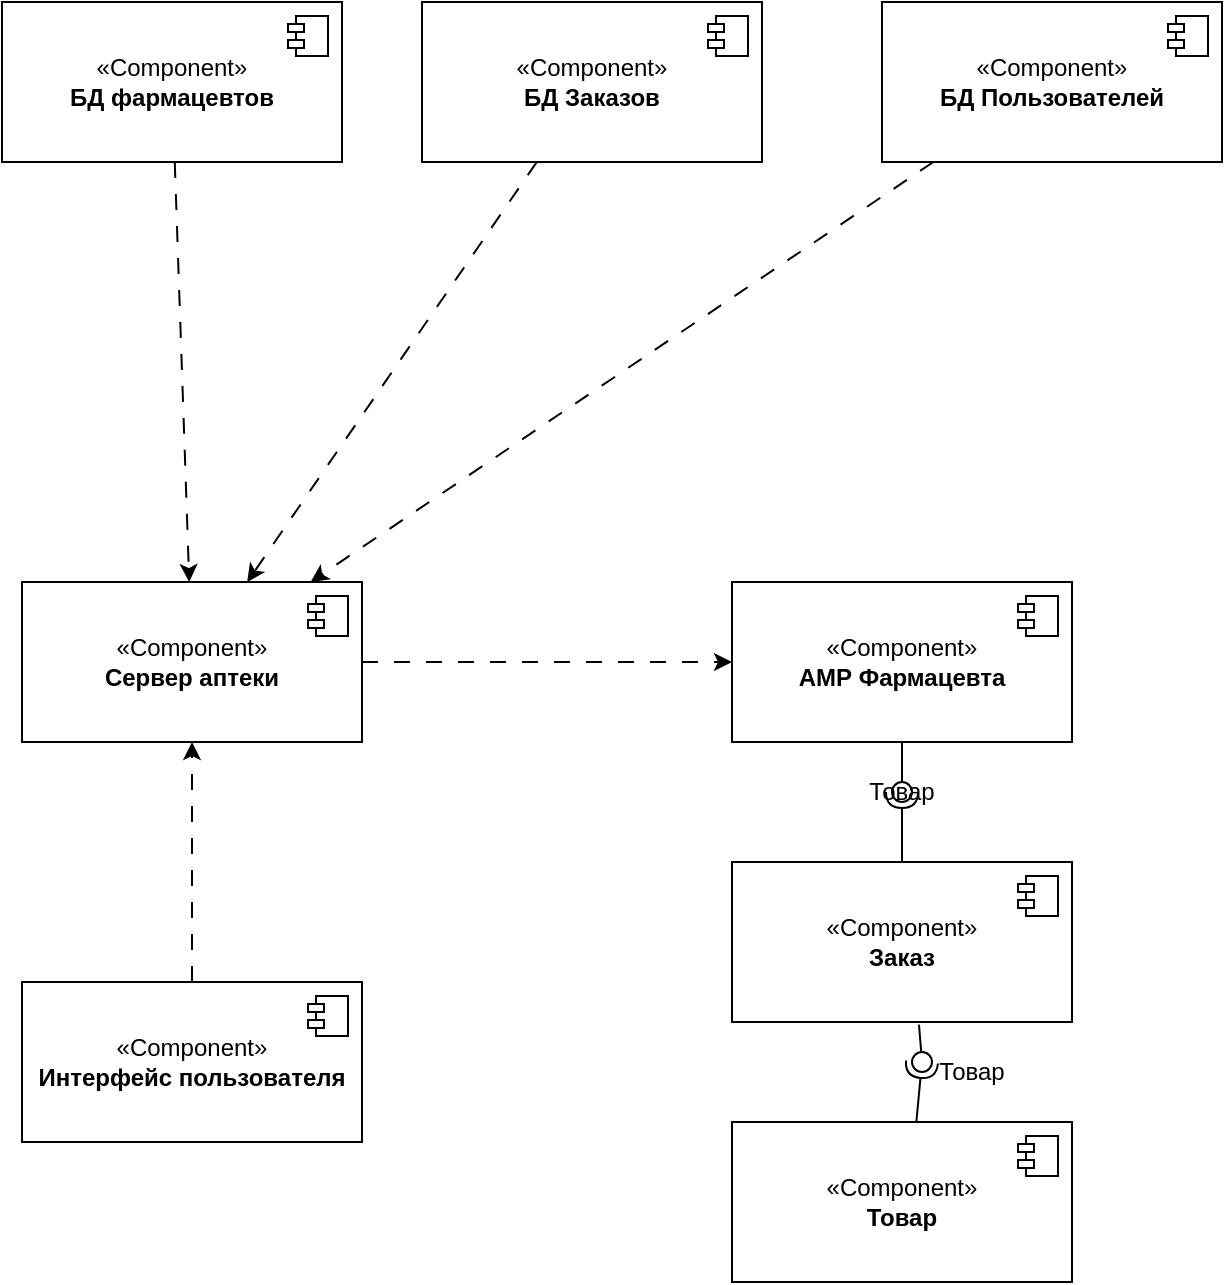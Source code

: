 <mxfile version="27.0.9">
  <diagram name="Page-1" id="0SZpv4x7O6mDty1r8Q1A">
    <mxGraphModel dx="693" dy="1256" grid="1" gridSize="10" guides="1" tooltips="1" connect="1" arrows="1" fold="1" page="1" pageScale="1" pageWidth="850" pageHeight="1100" math="0" shadow="0">
      <root>
        <mxCell id="0" />
        <mxCell id="1" parent="0" />
        <mxCell id="e-KfO60Gkx8D5sZhYDlZ-19" style="rounded=0;orthogonalLoop=1;jettySize=auto;html=1;dashed=1;dashPattern=8 8;" edge="1" parent="1" source="e-KfO60Gkx8D5sZhYDlZ-3" target="e-KfO60Gkx8D5sZhYDlZ-13">
          <mxGeometry relative="1" as="geometry" />
        </mxCell>
        <mxCell id="e-KfO60Gkx8D5sZhYDlZ-3" value="«Component»&lt;br&gt;&lt;b&gt;БД фармацевтов&lt;/b&gt;" style="html=1;dropTarget=0;whiteSpace=wrap;" vertex="1" parent="1">
          <mxGeometry x="60" y="80" width="170" height="80" as="geometry" />
        </mxCell>
        <mxCell id="e-KfO60Gkx8D5sZhYDlZ-4" value="" style="shape=module;jettyWidth=8;jettyHeight=4;" vertex="1" parent="e-KfO60Gkx8D5sZhYDlZ-3">
          <mxGeometry x="1" width="20" height="20" relative="1" as="geometry">
            <mxPoint x="-27" y="7" as="offset" />
          </mxGeometry>
        </mxCell>
        <mxCell id="e-KfO60Gkx8D5sZhYDlZ-20" style="rounded=0;orthogonalLoop=1;jettySize=auto;html=1;dashed=1;dashPattern=8 8;" edge="1" parent="1" source="e-KfO60Gkx8D5sZhYDlZ-5" target="e-KfO60Gkx8D5sZhYDlZ-13">
          <mxGeometry relative="1" as="geometry" />
        </mxCell>
        <mxCell id="e-KfO60Gkx8D5sZhYDlZ-5" value="«Component»&lt;br&gt;&lt;b&gt;БД Заказов&lt;/b&gt;" style="html=1;dropTarget=0;whiteSpace=wrap;" vertex="1" parent="1">
          <mxGeometry x="270" y="80" width="170" height="80" as="geometry" />
        </mxCell>
        <mxCell id="e-KfO60Gkx8D5sZhYDlZ-6" value="" style="shape=module;jettyWidth=8;jettyHeight=4;" vertex="1" parent="e-KfO60Gkx8D5sZhYDlZ-5">
          <mxGeometry x="1" width="20" height="20" relative="1" as="geometry">
            <mxPoint x="-27" y="7" as="offset" />
          </mxGeometry>
        </mxCell>
        <mxCell id="e-KfO60Gkx8D5sZhYDlZ-21" style="rounded=0;orthogonalLoop=1;jettySize=auto;html=1;dashed=1;dashPattern=8 8;" edge="1" parent="1" source="e-KfO60Gkx8D5sZhYDlZ-7" target="e-KfO60Gkx8D5sZhYDlZ-13">
          <mxGeometry relative="1" as="geometry" />
        </mxCell>
        <mxCell id="e-KfO60Gkx8D5sZhYDlZ-7" value="«Component»&lt;br&gt;&lt;b&gt;БД Пользователей&lt;/b&gt;" style="html=1;dropTarget=0;whiteSpace=wrap;" vertex="1" parent="1">
          <mxGeometry x="500" y="80" width="170" height="80" as="geometry" />
        </mxCell>
        <mxCell id="e-KfO60Gkx8D5sZhYDlZ-8" value="" style="shape=module;jettyWidth=8;jettyHeight=4;" vertex="1" parent="e-KfO60Gkx8D5sZhYDlZ-7">
          <mxGeometry x="1" width="20" height="20" relative="1" as="geometry">
            <mxPoint x="-27" y="7" as="offset" />
          </mxGeometry>
        </mxCell>
        <mxCell id="e-KfO60Gkx8D5sZhYDlZ-9" value="«Component»&lt;br&gt;&lt;b&gt;АМР Фармацевта&lt;/b&gt;" style="html=1;dropTarget=0;whiteSpace=wrap;" vertex="1" parent="1">
          <mxGeometry x="425" y="370" width="170" height="80" as="geometry" />
        </mxCell>
        <mxCell id="e-KfO60Gkx8D5sZhYDlZ-10" value="" style="shape=module;jettyWidth=8;jettyHeight=4;" vertex="1" parent="e-KfO60Gkx8D5sZhYDlZ-9">
          <mxGeometry x="1" width="20" height="20" relative="1" as="geometry">
            <mxPoint x="-27" y="7" as="offset" />
          </mxGeometry>
        </mxCell>
        <mxCell id="e-KfO60Gkx8D5sZhYDlZ-18" style="rounded=0;orthogonalLoop=1;jettySize=auto;html=1;entryX=0.5;entryY=1;entryDx=0;entryDy=0;dashed=1;dashPattern=8 8;" edge="1" parent="1" source="e-KfO60Gkx8D5sZhYDlZ-11" target="e-KfO60Gkx8D5sZhYDlZ-13">
          <mxGeometry relative="1" as="geometry" />
        </mxCell>
        <mxCell id="e-KfO60Gkx8D5sZhYDlZ-11" value="«Component»&lt;br&gt;&lt;b&gt;Интерфейс пользователя&lt;/b&gt;" style="html=1;dropTarget=0;whiteSpace=wrap;" vertex="1" parent="1">
          <mxGeometry x="70" y="570" width="170" height="80" as="geometry" />
        </mxCell>
        <mxCell id="e-KfO60Gkx8D5sZhYDlZ-12" value="" style="shape=module;jettyWidth=8;jettyHeight=4;" vertex="1" parent="e-KfO60Gkx8D5sZhYDlZ-11">
          <mxGeometry x="1" width="20" height="20" relative="1" as="geometry">
            <mxPoint x="-27" y="7" as="offset" />
          </mxGeometry>
        </mxCell>
        <mxCell id="e-KfO60Gkx8D5sZhYDlZ-22" style="rounded=0;orthogonalLoop=1;jettySize=auto;html=1;dashed=1;dashPattern=8 8;" edge="1" parent="1" source="e-KfO60Gkx8D5sZhYDlZ-13" target="e-KfO60Gkx8D5sZhYDlZ-9">
          <mxGeometry relative="1" as="geometry" />
        </mxCell>
        <mxCell id="e-KfO60Gkx8D5sZhYDlZ-13" value="«Component»&lt;br&gt;&lt;b&gt;Сервер аптеки&lt;/b&gt;" style="html=1;dropTarget=0;whiteSpace=wrap;" vertex="1" parent="1">
          <mxGeometry x="70" y="370" width="170" height="80" as="geometry" />
        </mxCell>
        <mxCell id="e-KfO60Gkx8D5sZhYDlZ-14" value="" style="shape=module;jettyWidth=8;jettyHeight=4;" vertex="1" parent="e-KfO60Gkx8D5sZhYDlZ-13">
          <mxGeometry x="1" width="20" height="20" relative="1" as="geometry">
            <mxPoint x="-27" y="7" as="offset" />
          </mxGeometry>
        </mxCell>
        <mxCell id="e-KfO60Gkx8D5sZhYDlZ-17" value="" style="ellipse;whiteSpace=wrap;html=1;align=center;aspect=fixed;fillColor=none;strokeColor=none;resizable=0;perimeter=centerPerimeter;rotatable=0;allowArrows=0;points=[];outlineConnect=1;" vertex="1" parent="1">
          <mxGeometry x="220" y="240" width="10" height="10" as="geometry" />
        </mxCell>
        <mxCell id="e-KfO60Gkx8D5sZhYDlZ-23" value="«Component»&lt;br&gt;&lt;b&gt;Товар&lt;/b&gt;" style="html=1;dropTarget=0;whiteSpace=wrap;" vertex="1" parent="1">
          <mxGeometry x="425" y="640" width="170" height="80" as="geometry" />
        </mxCell>
        <mxCell id="e-KfO60Gkx8D5sZhYDlZ-24" value="" style="shape=module;jettyWidth=8;jettyHeight=4;" vertex="1" parent="e-KfO60Gkx8D5sZhYDlZ-23">
          <mxGeometry x="1" width="20" height="20" relative="1" as="geometry">
            <mxPoint x="-27" y="7" as="offset" />
          </mxGeometry>
        </mxCell>
        <mxCell id="e-KfO60Gkx8D5sZhYDlZ-25" value="«Component»&lt;br&gt;&lt;b&gt;Заказ&lt;/b&gt;" style="html=1;dropTarget=0;whiteSpace=wrap;" vertex="1" parent="1">
          <mxGeometry x="425" y="510" width="170" height="80" as="geometry" />
        </mxCell>
        <mxCell id="e-KfO60Gkx8D5sZhYDlZ-26" value="" style="shape=module;jettyWidth=8;jettyHeight=4;" vertex="1" parent="e-KfO60Gkx8D5sZhYDlZ-25">
          <mxGeometry x="1" width="20" height="20" relative="1" as="geometry">
            <mxPoint x="-27" y="7" as="offset" />
          </mxGeometry>
        </mxCell>
        <mxCell id="e-KfO60Gkx8D5sZhYDlZ-32" value="" style="rounded=0;orthogonalLoop=1;jettySize=auto;html=1;endArrow=halfCircle;endFill=0;endSize=6;strokeWidth=1;sketch=0;" edge="1" target="e-KfO60Gkx8D5sZhYDlZ-34" parent="1" source="e-KfO60Gkx8D5sZhYDlZ-25">
          <mxGeometry relative="1" as="geometry">
            <mxPoint x="540" y="485" as="sourcePoint" />
          </mxGeometry>
        </mxCell>
        <mxCell id="e-KfO60Gkx8D5sZhYDlZ-33" value="" style="rounded=0;orthogonalLoop=1;jettySize=auto;html=1;endArrow=oval;endFill=0;sketch=0;sourcePerimeterSpacing=0;targetPerimeterSpacing=0;endSize=10;exitX=0.5;exitY=1;exitDx=0;exitDy=0;" edge="1" target="e-KfO60Gkx8D5sZhYDlZ-34" parent="1" source="e-KfO60Gkx8D5sZhYDlZ-9">
          <mxGeometry relative="1" as="geometry">
            <mxPoint x="500" y="485" as="sourcePoint" />
          </mxGeometry>
        </mxCell>
        <mxCell id="e-KfO60Gkx8D5sZhYDlZ-34" value="Товар" style="ellipse;whiteSpace=wrap;html=1;align=center;aspect=fixed;fillColor=none;strokeColor=none;resizable=0;perimeter=centerPerimeter;rotatable=0;allowArrows=0;points=[];outlineConnect=1;" vertex="1" parent="1">
          <mxGeometry x="505" y="470" width="10" height="10" as="geometry" />
        </mxCell>
        <mxCell id="e-KfO60Gkx8D5sZhYDlZ-38" value="" style="rounded=0;orthogonalLoop=1;jettySize=auto;html=1;endArrow=halfCircle;endFill=0;endSize=6;strokeWidth=1;sketch=0;exitX=0.542;exitY=0.003;exitDx=0;exitDy=0;exitPerimeter=0;" edge="1" parent="1" source="e-KfO60Gkx8D5sZhYDlZ-23">
          <mxGeometry relative="1" as="geometry">
            <mxPoint x="375" y="900" as="sourcePoint" />
            <mxPoint x="520" y="610" as="targetPoint" />
          </mxGeometry>
        </mxCell>
        <mxCell id="e-KfO60Gkx8D5sZhYDlZ-39" value="" style="rounded=0;orthogonalLoop=1;jettySize=auto;html=1;endArrow=oval;endFill=0;sketch=0;sourcePerimeterSpacing=0;targetPerimeterSpacing=0;endSize=10;exitX=0.55;exitY=1.016;exitDx=0;exitDy=0;exitPerimeter=0;" edge="1" parent="1" source="e-KfO60Gkx8D5sZhYDlZ-25">
          <mxGeometry relative="1" as="geometry">
            <mxPoint x="375" y="840" as="sourcePoint" />
            <mxPoint x="520" y="610" as="targetPoint" />
          </mxGeometry>
        </mxCell>
        <mxCell id="e-KfO60Gkx8D5sZhYDlZ-40" value="Товар" style="ellipse;whiteSpace=wrap;html=1;align=center;aspect=fixed;fillColor=none;strokeColor=none;resizable=0;perimeter=centerPerimeter;rotatable=0;allowArrows=0;points=[];outlineConnect=1;" vertex="1" parent="1">
          <mxGeometry x="540" y="610" width="10" height="10" as="geometry" />
        </mxCell>
      </root>
    </mxGraphModel>
  </diagram>
</mxfile>
